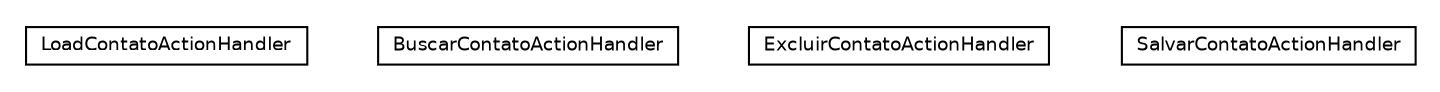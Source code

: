 #!/usr/local/bin/dot
#
# Class diagram 
# Generated by UmlGraph version 4.6 (http://www.spinellis.gr/sw/umlgraph)
#

digraph G {
	edge [fontname="Helvetica",fontsize=10,labelfontname="Helvetica",labelfontsize=10];
	node [fontname="Helvetica",fontsize=10,shape=plaintext];
	// br.net.meditec.server.actionhandler.LoadContatoActionHandler
	c1032 [label=<<table border="0" cellborder="1" cellspacing="0" cellpadding="2" port="p" href="./LoadContatoActionHandler.html">
		<tr><td><table border="0" cellspacing="0" cellpadding="1">
			<tr><td> LoadContatoActionHandler </td></tr>
		</table></td></tr>
		</table>>, fontname="Helvetica", fontcolor="black", fontsize=9.0];
	// br.net.meditec.server.actionhandler.BuscarContatoActionHandler
	c1033 [label=<<table border="0" cellborder="1" cellspacing="0" cellpadding="2" port="p" href="./BuscarContatoActionHandler.html">
		<tr><td><table border="0" cellspacing="0" cellpadding="1">
			<tr><td> BuscarContatoActionHandler </td></tr>
		</table></td></tr>
		</table>>, fontname="Helvetica", fontcolor="black", fontsize=9.0];
	// br.net.meditec.server.actionhandler.ExcluirContatoActionHandler
	c1034 [label=<<table border="0" cellborder="1" cellspacing="0" cellpadding="2" port="p" href="./ExcluirContatoActionHandler.html">
		<tr><td><table border="0" cellspacing="0" cellpadding="1">
			<tr><td> ExcluirContatoActionHandler </td></tr>
		</table></td></tr>
		</table>>, fontname="Helvetica", fontcolor="black", fontsize=9.0];
	// br.net.meditec.server.actionhandler.SalvarContatoActionHandler
	c1035 [label=<<table border="0" cellborder="1" cellspacing="0" cellpadding="2" port="p" href="./SalvarContatoActionHandler.html">
		<tr><td><table border="0" cellspacing="0" cellpadding="1">
			<tr><td> SalvarContatoActionHandler </td></tr>
		</table></td></tr>
		</table>>, fontname="Helvetica", fontcolor="black", fontsize=9.0];
}

